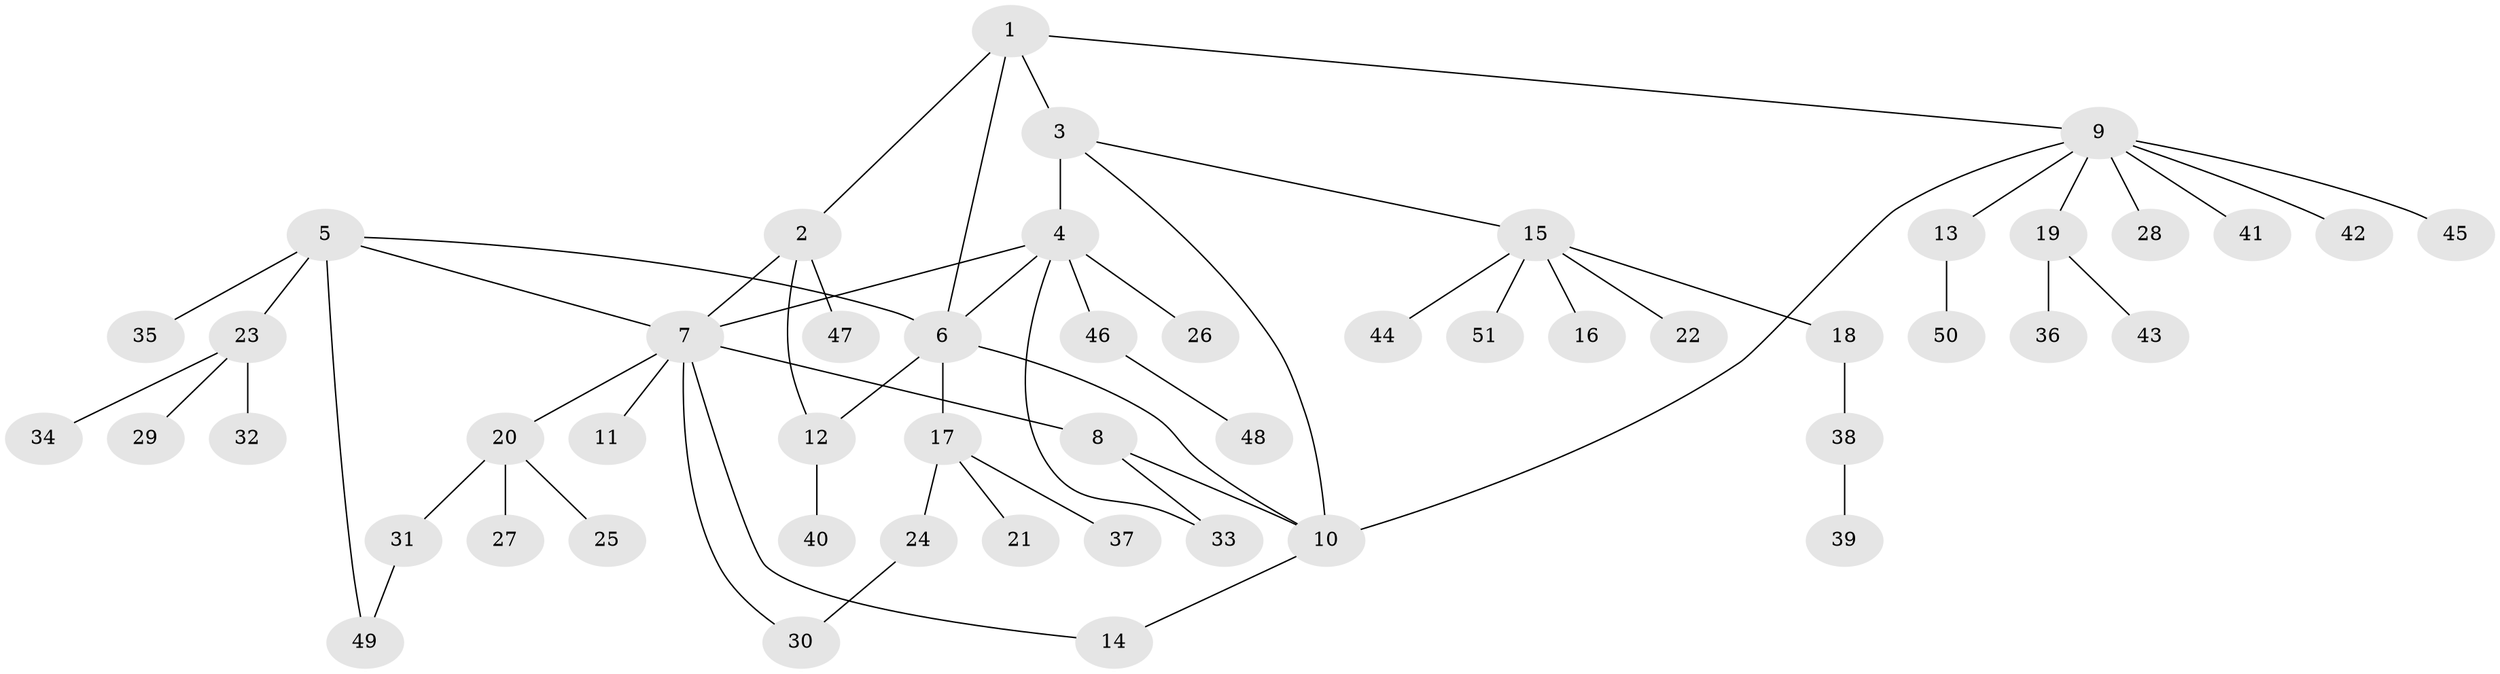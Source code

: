 // coarse degree distribution, {7: 0.05405405405405406, 10: 0.02702702702702703, 4: 0.08108108108108109, 6: 0.02702702702702703, 9: 0.02702702702702703, 1: 0.5675675675675675, 2: 0.16216216216216217, 5: 0.02702702702702703, 3: 0.02702702702702703}
// Generated by graph-tools (version 1.1) at 2025/42/03/06/25 10:42:12]
// undirected, 51 vertices, 61 edges
graph export_dot {
graph [start="1"]
  node [color=gray90,style=filled];
  1;
  2;
  3;
  4;
  5;
  6;
  7;
  8;
  9;
  10;
  11;
  12;
  13;
  14;
  15;
  16;
  17;
  18;
  19;
  20;
  21;
  22;
  23;
  24;
  25;
  26;
  27;
  28;
  29;
  30;
  31;
  32;
  33;
  34;
  35;
  36;
  37;
  38;
  39;
  40;
  41;
  42;
  43;
  44;
  45;
  46;
  47;
  48;
  49;
  50;
  51;
  1 -- 2;
  1 -- 3;
  1 -- 6;
  1 -- 9;
  2 -- 7;
  2 -- 12;
  2 -- 47;
  3 -- 4;
  3 -- 10;
  3 -- 15;
  4 -- 6;
  4 -- 7;
  4 -- 26;
  4 -- 33;
  4 -- 46;
  5 -- 6;
  5 -- 7;
  5 -- 23;
  5 -- 35;
  5 -- 49;
  6 -- 10;
  6 -- 12;
  6 -- 17;
  7 -- 8;
  7 -- 11;
  7 -- 14;
  7 -- 20;
  7 -- 30;
  8 -- 10;
  8 -- 33;
  9 -- 10;
  9 -- 13;
  9 -- 19;
  9 -- 28;
  9 -- 41;
  9 -- 42;
  9 -- 45;
  10 -- 14;
  12 -- 40;
  13 -- 50;
  15 -- 16;
  15 -- 18;
  15 -- 22;
  15 -- 44;
  15 -- 51;
  17 -- 21;
  17 -- 24;
  17 -- 37;
  18 -- 38;
  19 -- 36;
  19 -- 43;
  20 -- 25;
  20 -- 27;
  20 -- 31;
  23 -- 29;
  23 -- 32;
  23 -- 34;
  24 -- 30;
  31 -- 49;
  38 -- 39;
  46 -- 48;
}
